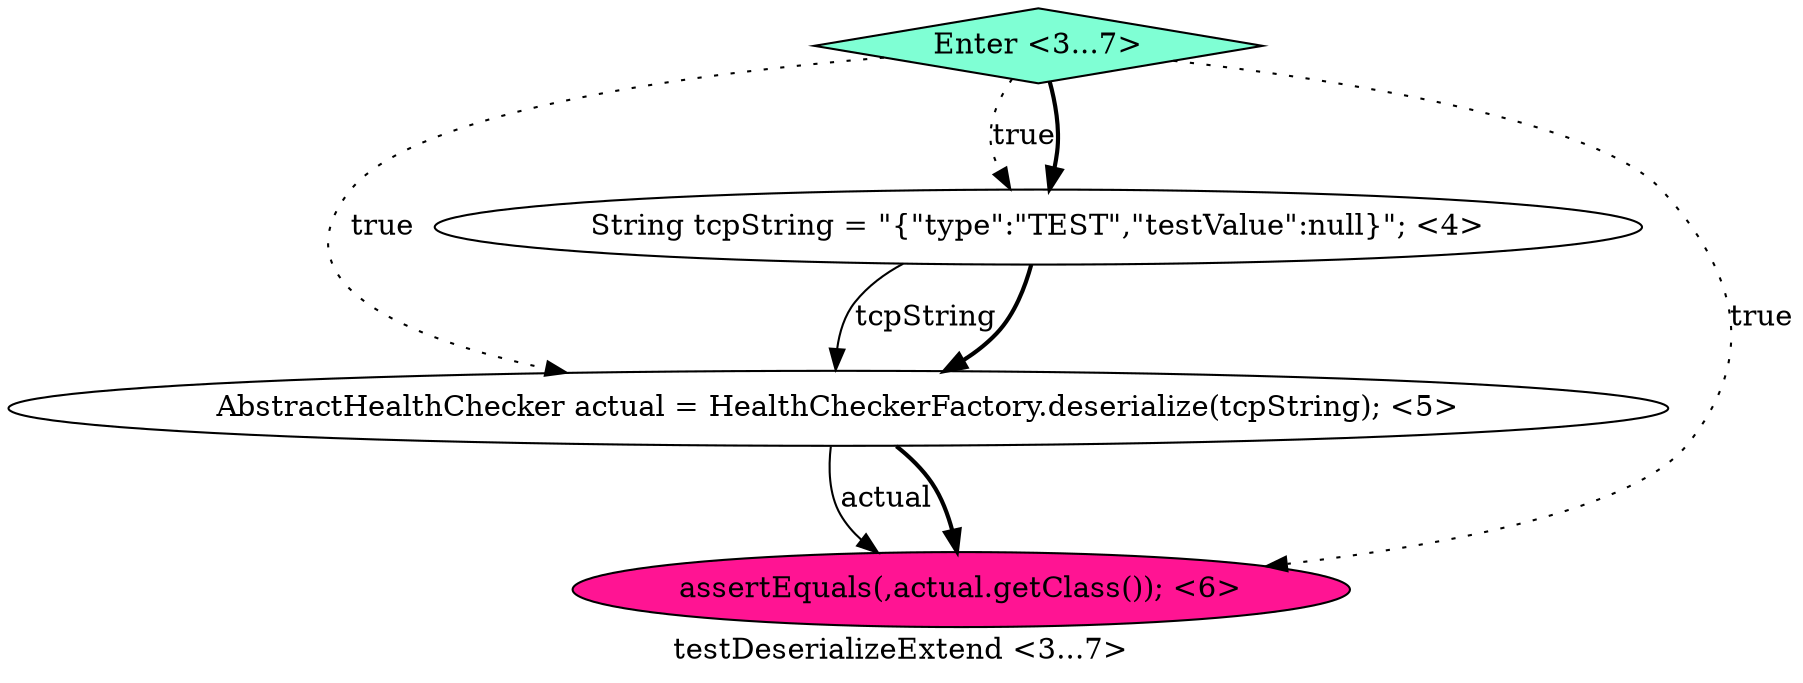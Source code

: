 digraph PDG {
label = "testDeserializeExtend <3...7>";
0.1 [style = filled, label = "AbstractHealthChecker actual = HealthCheckerFactory.deserialize(tcpString); <5>", fillcolor = white, shape = ellipse];
0.0 [style = filled, label = "String tcpString = \"{\"type\":\"TEST\",\"testValue\":null}\"; <4>", fillcolor = white, shape = ellipse];
0.3 [style = filled, label = "Enter <3...7>", fillcolor = aquamarine, shape = diamond];
0.2 [style = filled, label = "assertEquals(,actual.getClass()); <6>", fillcolor = deeppink, shape = ellipse];
0.0 -> 0.1 [style = solid, label="tcpString"];
0.0 -> 0.1 [style = bold, label=""];
0.1 -> 0.2 [style = solid, label="actual"];
0.1 -> 0.2 [style = bold, label=""];
0.3 -> 0.0 [style = dotted, label="true"];
0.3 -> 0.0 [style = bold, label=""];
0.3 -> 0.1 [style = dotted, label="true"];
0.3 -> 0.2 [style = dotted, label="true"];
}

